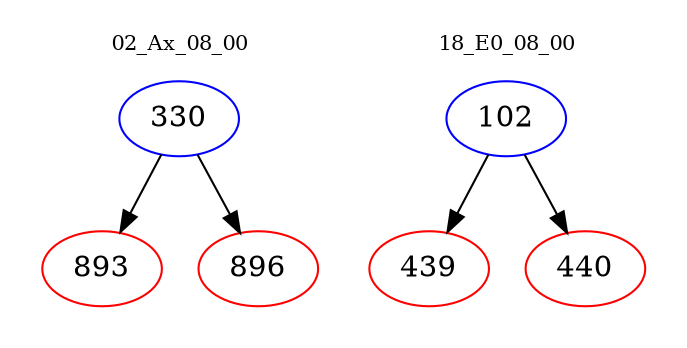 digraph{
subgraph cluster_0 {
color = white
label = "02_Ax_08_00";
fontsize=10;
T0_330 [label="330", color="blue"]
T0_330 -> T0_893 [color="black"]
T0_893 [label="893", color="red"]
T0_330 -> T0_896 [color="black"]
T0_896 [label="896", color="red"]
}
subgraph cluster_1 {
color = white
label = "18_E0_08_00";
fontsize=10;
T1_102 [label="102", color="blue"]
T1_102 -> T1_439 [color="black"]
T1_439 [label="439", color="red"]
T1_102 -> T1_440 [color="black"]
T1_440 [label="440", color="red"]
}
}
